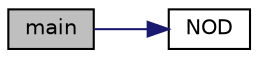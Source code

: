 digraph "main"
{
 // LATEX_PDF_SIZE
  edge [fontname="Helvetica",fontsize="10",labelfontname="Helvetica",labelfontsize="10"];
  node [fontname="Helvetica",fontsize="10",shape=record];
  rankdir="LR";
  Node1 [label="main",height=0.2,width=0.4,color="black", fillcolor="grey75", style="filled", fontcolor="black",tooltip="main функція, викликає функцію NOD декілька раз"];
  Node1 -> Node2 [color="midnightblue",fontsize="10",style="solid",fontname="Helvetica"];
  Node2 [label="NOD",height=0.2,width=0.4,color="black", fillcolor="white", style="filled",URL="$remakelab51_8c.html#af9885048c72d7495dd4303dad7a11b04",tooltip="Функція, що шукає найбільший спільний дільник"];
}
